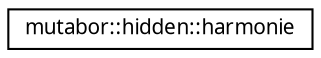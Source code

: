 digraph "Grafische Darstellung der Klassenhierarchie"
{
  edge [fontname="Sans",fontsize="10",labelfontname="Sans",labelfontsize="10"];
  node [fontname="Sans",fontsize="10",shape=record];
  rankdir="LR";
  Node0 [label="mutabor::hidden::harmonie",height=0.2,width=0.4,color="black", fillcolor="white", style="filled",URL="$dd/d47/structmutabor_1_1hidden_1_1harmonie.html"];
}

